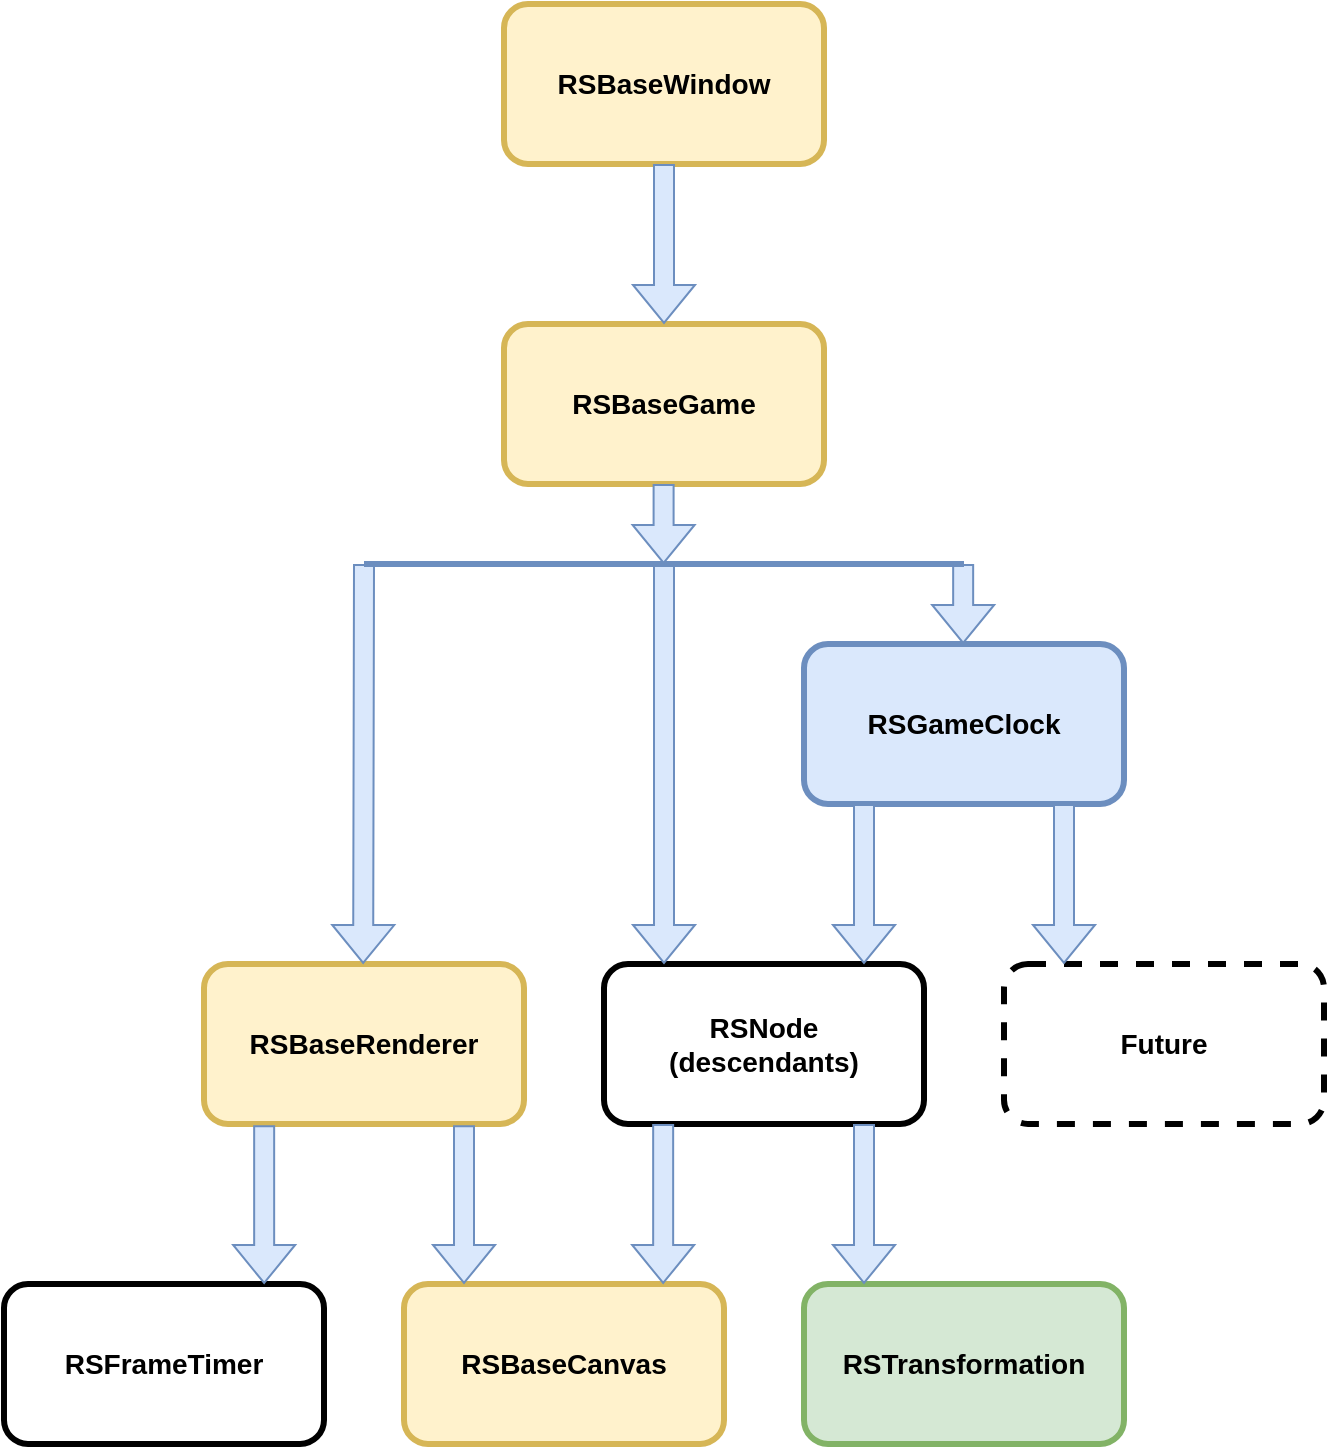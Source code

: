 <mxfile version="23.1.5" type="device">
  <diagram id="C5RBs43oDa-KdzZeNtuy" name="Page-1">
    <mxGraphModel dx="1366" dy="1091" grid="1" gridSize="10" guides="1" tooltips="1" connect="1" arrows="1" fold="1" page="1" pageScale="1" pageWidth="827" pageHeight="1169" math="0" shadow="0">
      <root>
        <mxCell id="WIyWlLk6GJQsqaUBKTNV-0" />
        <mxCell id="WIyWlLk6GJQsqaUBKTNV-1" parent="WIyWlLk6GJQsqaUBKTNV-0" />
        <mxCell id="9hhWWo1x4JgwfSFisLxB-0" value="&lt;font style=&quot;font-size: 14px;&quot;&gt;&lt;b&gt;RSBaseWindow&lt;/b&gt;&lt;/font&gt;" style="rounded=1;whiteSpace=wrap;html=1;strokeWidth=3;fillColor=#fff2cc;strokeColor=#d6b656;" parent="WIyWlLk6GJQsqaUBKTNV-1" vertex="1">
          <mxGeometry x="330" y="80" width="160" height="80" as="geometry" />
        </mxCell>
        <mxCell id="9hhWWo1x4JgwfSFisLxB-1" value="&lt;b&gt;&lt;font style=&quot;font-size: 14px;&quot;&gt;RSBaseGame&lt;/font&gt;&lt;/b&gt;" style="rounded=1;whiteSpace=wrap;html=1;strokeWidth=3;fillColor=#fff2cc;strokeColor=#d6b656;" parent="WIyWlLk6GJQsqaUBKTNV-1" vertex="1">
          <mxGeometry x="330" y="240" width="160" height="80" as="geometry" />
        </mxCell>
        <mxCell id="9hhWWo1x4JgwfSFisLxB-2" value="" style="shape=flexArrow;endArrow=classic;html=1;rounded=0;exitX=0.5;exitY=1;exitDx=0;exitDy=0;entryX=0.5;entryY=0;entryDx=0;entryDy=0;fillColor=#dae8fc;strokeColor=#6c8ebf;" parent="WIyWlLk6GJQsqaUBKTNV-1" source="9hhWWo1x4JgwfSFisLxB-0" target="9hhWWo1x4JgwfSFisLxB-1" edge="1">
          <mxGeometry width="50" height="50" relative="1" as="geometry">
            <mxPoint x="550" y="600" as="sourcePoint" />
            <mxPoint x="600" y="550" as="targetPoint" />
          </mxGeometry>
        </mxCell>
        <mxCell id="9hhWWo1x4JgwfSFisLxB-3" value="&lt;font style=&quot;font-size: 14px;&quot;&gt;&lt;b&gt;RSBaseRenderer&lt;/b&gt;&lt;/font&gt;" style="rounded=1;whiteSpace=wrap;html=1;strokeWidth=3;fillColor=#fff2cc;strokeColor=#d6b656;" parent="WIyWlLk6GJQsqaUBKTNV-1" vertex="1">
          <mxGeometry x="180" y="560" width="160" height="80" as="geometry" />
        </mxCell>
        <mxCell id="9hhWWo1x4JgwfSFisLxB-5" value="&lt;font style=&quot;font-size: 14px;&quot;&gt;&lt;b&gt;RSFrameTimer&lt;/b&gt;&lt;/font&gt;" style="rounded=1;whiteSpace=wrap;html=1;strokeWidth=3;" parent="WIyWlLk6GJQsqaUBKTNV-1" vertex="1">
          <mxGeometry x="80" y="720" width="160" height="80" as="geometry" />
        </mxCell>
        <mxCell id="L3LkOCM5ASd15c8Le6kT-0" value="&lt;font style=&quot;font-size: 14px;&quot;&gt;&lt;b&gt;RSTransformation&lt;/b&gt;&lt;/font&gt;" style="rounded=1;whiteSpace=wrap;html=1;strokeWidth=3;fillColor=#d5e8d4;strokeColor=#82b366;" parent="WIyWlLk6GJQsqaUBKTNV-1" vertex="1">
          <mxGeometry x="480" y="720" width="160" height="80" as="geometry" />
        </mxCell>
        <mxCell id="L3LkOCM5ASd15c8Le6kT-5" value="&lt;font style=&quot;font-size: 14px;&quot;&gt;&lt;b&gt;RSGameClock&lt;/b&gt;&lt;/font&gt;" style="rounded=1;whiteSpace=wrap;html=1;strokeWidth=3;fillColor=#dae8fc;strokeColor=#6c8ebf;" parent="WIyWlLk6GJQsqaUBKTNV-1" vertex="1">
          <mxGeometry x="480" y="400" width="160" height="80" as="geometry" />
        </mxCell>
        <mxCell id="L3LkOCM5ASd15c8Le6kT-6" value="&lt;font style=&quot;font-size: 14px;&quot;&gt;&lt;b&gt;RSBaseCanvas&lt;/b&gt;&lt;/font&gt;" style="rounded=1;whiteSpace=wrap;html=1;strokeWidth=3;fillColor=#fff2cc;strokeColor=#d6b656;" parent="WIyWlLk6GJQsqaUBKTNV-1" vertex="1">
          <mxGeometry x="280" y="720" width="160" height="80" as="geometry" />
        </mxCell>
        <mxCell id="L3LkOCM5ASd15c8Le6kT-7" value="&lt;font style=&quot;font-size: 14px;&quot;&gt;&lt;b&gt;RSNode&lt;br&gt;(descendants)&lt;/b&gt;&lt;/font&gt;" style="rounded=1;whiteSpace=wrap;html=1;strokeWidth=3;" parent="WIyWlLk6GJQsqaUBKTNV-1" vertex="1">
          <mxGeometry x="380" y="560" width="160" height="80" as="geometry" />
        </mxCell>
        <mxCell id="v_Y4jyvHzoBe-xqibwZk-14" value="" style="shape=flexArrow;endArrow=classic;html=1;rounded=0;entryX=0.813;entryY=0.014;entryDx=0;entryDy=0;exitX=0.188;exitY=1.022;exitDx=0;exitDy=0;fillColor=#dae8fc;strokeColor=#6c8ebf;exitPerimeter=0;entryPerimeter=0;" parent="WIyWlLk6GJQsqaUBKTNV-1" edge="1">
          <mxGeometry width="50" height="50" relative="1" as="geometry">
            <mxPoint x="210.08" y="640.64" as="sourcePoint" />
            <mxPoint x="210.08" y="720.0" as="targetPoint" />
          </mxGeometry>
        </mxCell>
        <mxCell id="v_Y4jyvHzoBe-xqibwZk-15" value="" style="shape=flexArrow;endArrow=classic;html=1;rounded=0;entryX=0.5;entryY=0;entryDx=0;entryDy=0;fillColor=#dae8fc;strokeColor=#6c8ebf;" parent="WIyWlLk6GJQsqaUBKTNV-1" edge="1">
          <mxGeometry width="50" height="50" relative="1" as="geometry">
            <mxPoint x="410" y="360" as="sourcePoint" />
            <mxPoint x="410" y="560" as="targetPoint" />
          </mxGeometry>
        </mxCell>
        <mxCell id="v_Y4jyvHzoBe-xqibwZk-16" value="" style="shape=flexArrow;endArrow=classic;html=1;rounded=0;entryX=0.5;entryY=0;entryDx=0;entryDy=0;fillColor=#dae8fc;strokeColor=#6c8ebf;" parent="WIyWlLk6GJQsqaUBKTNV-1" edge="1">
          <mxGeometry width="50" height="50" relative="1" as="geometry">
            <mxPoint x="559.58" y="360" as="sourcePoint" />
            <mxPoint x="559.58" y="400" as="targetPoint" />
          </mxGeometry>
        </mxCell>
        <mxCell id="v_Y4jyvHzoBe-xqibwZk-17" value="" style="shape=flexArrow;endArrow=classic;html=1;rounded=0;entryX=0.5;entryY=0;entryDx=0;entryDy=0;exitX=0.5;exitY=1;exitDx=0;exitDy=0;fillColor=#dae8fc;strokeColor=#6c8ebf;" parent="WIyWlLk6GJQsqaUBKTNV-1" edge="1">
          <mxGeometry width="50" height="50" relative="1" as="geometry">
            <mxPoint x="510" y="480" as="sourcePoint" />
            <mxPoint x="510" y="560" as="targetPoint" />
          </mxGeometry>
        </mxCell>
        <mxCell id="v_Y4jyvHzoBe-xqibwZk-18" value="" style="shape=flexArrow;endArrow=classic;html=1;rounded=0;entryX=0.5;entryY=0;entryDx=0;entryDy=0;fillColor=#dae8fc;strokeColor=#6c8ebf;" parent="WIyWlLk6GJQsqaUBKTNV-1" edge="1">
          <mxGeometry width="50" height="50" relative="1" as="geometry">
            <mxPoint x="260" y="360" as="sourcePoint" />
            <mxPoint x="259.58" y="560" as="targetPoint" />
          </mxGeometry>
        </mxCell>
        <mxCell id="v_Y4jyvHzoBe-xqibwZk-19" value="" style="endArrow=none;html=1;rounded=0;fillColor=#dae8fc;strokeColor=#6c8ebf;strokeWidth=3;" parent="WIyWlLk6GJQsqaUBKTNV-1" edge="1">
          <mxGeometry width="50" height="50" relative="1" as="geometry">
            <mxPoint x="260" y="360" as="sourcePoint" />
            <mxPoint x="560" y="360" as="targetPoint" />
          </mxGeometry>
        </mxCell>
        <mxCell id="v_Y4jyvHzoBe-xqibwZk-20" value="" style="shape=flexArrow;endArrow=classic;html=1;rounded=0;entryX=0.5;entryY=0;entryDx=0;entryDy=0;exitX=0.5;exitY=1;exitDx=0;exitDy=0;fillColor=#dae8fc;strokeColor=#6c8ebf;" parent="WIyWlLk6GJQsqaUBKTNV-1" edge="1">
          <mxGeometry width="50" height="50" relative="1" as="geometry">
            <mxPoint x="409.58" y="640" as="sourcePoint" />
            <mxPoint x="409.58" y="720" as="targetPoint" />
          </mxGeometry>
        </mxCell>
        <mxCell id="v_Y4jyvHzoBe-xqibwZk-21" value="" style="shape=flexArrow;endArrow=classic;html=1;rounded=0;entryX=0.5;entryY=0;entryDx=0;entryDy=0;exitX=0.5;exitY=1;exitDx=0;exitDy=0;fillColor=#dae8fc;strokeColor=#6c8ebf;" parent="WIyWlLk6GJQsqaUBKTNV-1" edge="1">
          <mxGeometry width="50" height="50" relative="1" as="geometry">
            <mxPoint x="510" y="640" as="sourcePoint" />
            <mxPoint x="510" y="720" as="targetPoint" />
          </mxGeometry>
        </mxCell>
        <mxCell id="v_Y4jyvHzoBe-xqibwZk-22" value="" style="shape=flexArrow;endArrow=classic;html=1;rounded=0;entryX=0.813;entryY=0.014;entryDx=0;entryDy=0;exitX=0.188;exitY=1.022;exitDx=0;exitDy=0;fillColor=#dae8fc;strokeColor=#6c8ebf;exitPerimeter=0;entryPerimeter=0;" parent="WIyWlLk6GJQsqaUBKTNV-1" edge="1">
          <mxGeometry width="50" height="50" relative="1" as="geometry">
            <mxPoint x="310.0" y="640.64" as="sourcePoint" />
            <mxPoint x="310.0" y="720.0" as="targetPoint" />
          </mxGeometry>
        </mxCell>
        <mxCell id="v_Y4jyvHzoBe-xqibwZk-23" value="&lt;font style=&quot;font-size: 14px;&quot;&gt;&lt;b&gt;Future&lt;/b&gt;&lt;/font&gt;" style="rounded=1;whiteSpace=wrap;html=1;strokeWidth=3;dashed=1;" parent="WIyWlLk6GJQsqaUBKTNV-1" vertex="1">
          <mxGeometry x="580" y="560" width="160" height="80" as="geometry" />
        </mxCell>
        <mxCell id="v_Y4jyvHzoBe-xqibwZk-24" value="" style="shape=flexArrow;endArrow=classic;html=1;rounded=0;entryX=0.5;entryY=0;entryDx=0;entryDy=0;exitX=0.5;exitY=1;exitDx=0;exitDy=0;fillColor=#dae8fc;strokeColor=#6c8ebf;" parent="WIyWlLk6GJQsqaUBKTNV-1" edge="1">
          <mxGeometry width="50" height="50" relative="1" as="geometry">
            <mxPoint x="610" y="480" as="sourcePoint" />
            <mxPoint x="610" y="560" as="targetPoint" />
          </mxGeometry>
        </mxCell>
        <mxCell id="qse0eDSSDuAAjlJoFPR0-0" value="" style="shape=flexArrow;endArrow=classic;html=1;rounded=0;entryX=0.5;entryY=0;entryDx=0;entryDy=0;fillColor=#dae8fc;strokeColor=#6c8ebf;" edge="1" parent="WIyWlLk6GJQsqaUBKTNV-1">
          <mxGeometry width="50" height="50" relative="1" as="geometry">
            <mxPoint x="409.8" y="320" as="sourcePoint" />
            <mxPoint x="409.8" y="360" as="targetPoint" />
          </mxGeometry>
        </mxCell>
      </root>
    </mxGraphModel>
  </diagram>
</mxfile>
